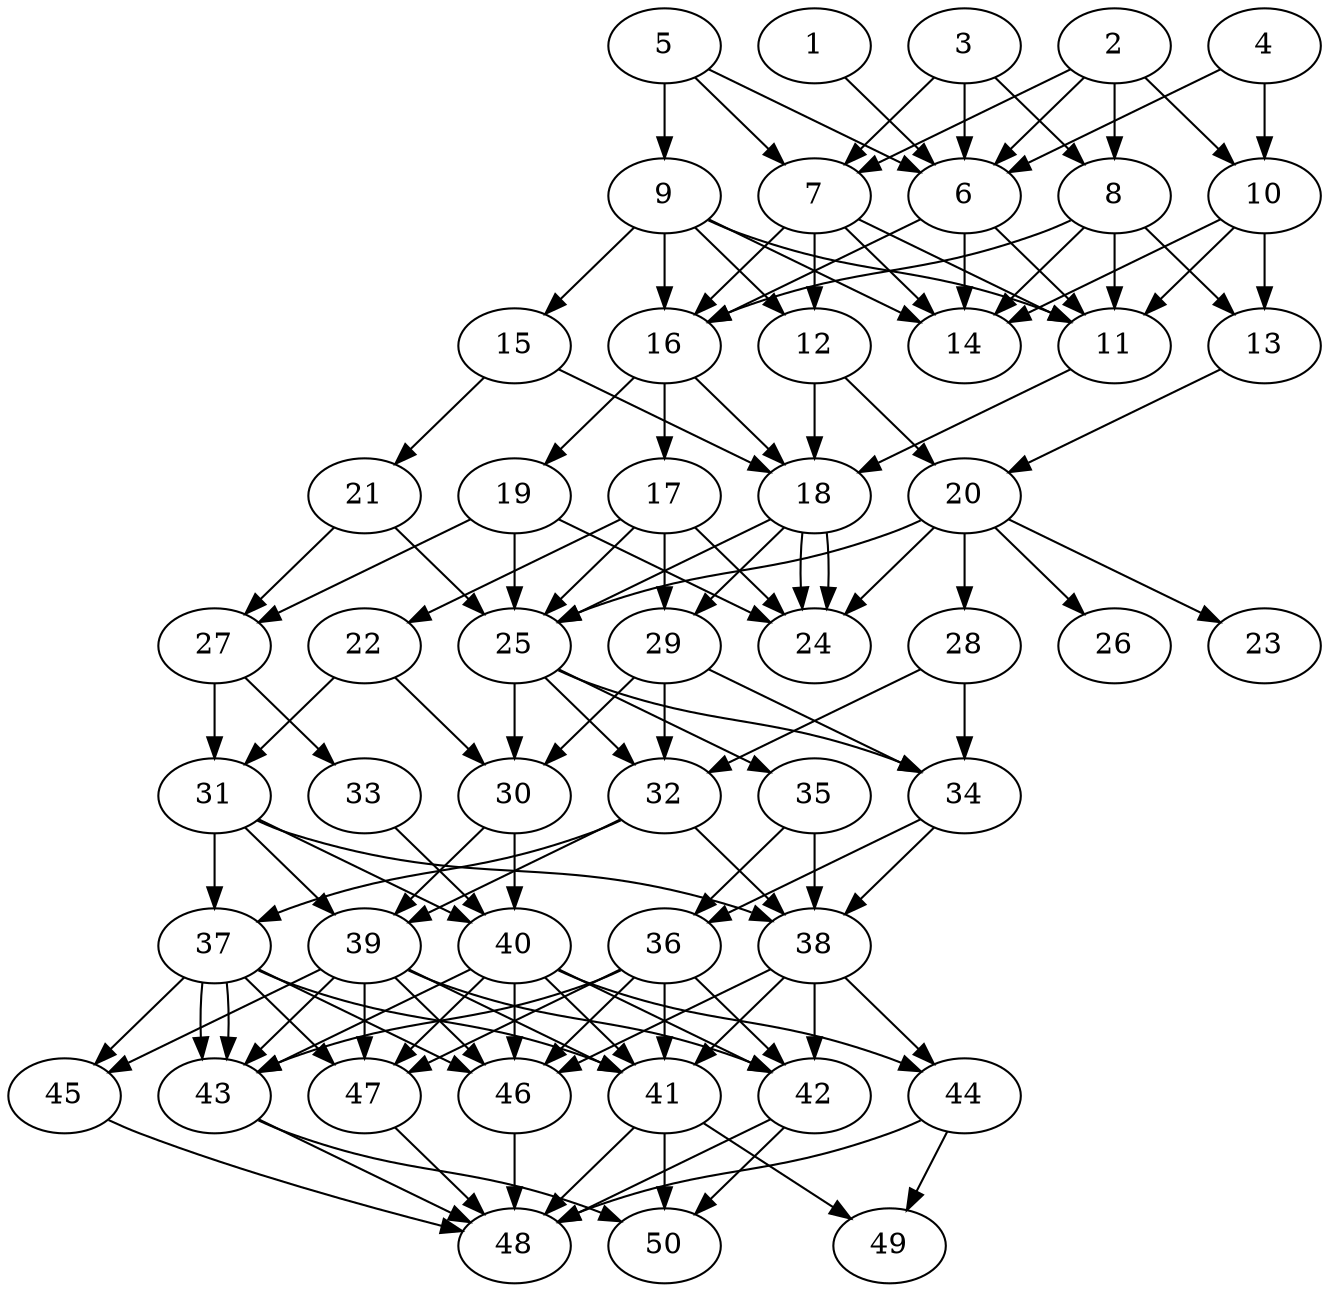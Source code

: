 // DAG automatically generated by daggen at Thu Oct  3 14:07:57 2019
// ./daggen --dot -n 50 --ccr 0.5 --fat 0.5 --regular 0.7 --density 0.9 --mindata 5242880 --maxdata 52428800 
digraph G {
  1 [size="51261440", alpha="0.02", expect_size="25630720"] 
  1 -> 6 [size ="25630720"]
  2 [size="56528896", alpha="0.18", expect_size="28264448"] 
  2 -> 6 [size ="28264448"]
  2 -> 7 [size ="28264448"]
  2 -> 8 [size ="28264448"]
  2 -> 10 [size ="28264448"]
  3 [size="36050944", alpha="0.17", expect_size="18025472"] 
  3 -> 6 [size ="18025472"]
  3 -> 7 [size ="18025472"]
  3 -> 8 [size ="18025472"]
  4 [size="87197696", alpha="0.07", expect_size="43598848"] 
  4 -> 6 [size ="43598848"]
  4 -> 10 [size ="43598848"]
  5 [size="65189888", alpha="0.01", expect_size="32594944"] 
  5 -> 6 [size ="32594944"]
  5 -> 7 [size ="32594944"]
  5 -> 9 [size ="32594944"]
  6 [size="57309184", alpha="0.18", expect_size="28654592"] 
  6 -> 11 [size ="28654592"]
  6 -> 14 [size ="28654592"]
  6 -> 16 [size ="28654592"]
  7 [size="42987520", alpha="0.17", expect_size="21493760"] 
  7 -> 11 [size ="21493760"]
  7 -> 12 [size ="21493760"]
  7 -> 14 [size ="21493760"]
  7 -> 16 [size ="21493760"]
  8 [size="24881152", alpha="0.18", expect_size="12440576"] 
  8 -> 11 [size ="12440576"]
  8 -> 13 [size ="12440576"]
  8 -> 14 [size ="12440576"]
  8 -> 16 [size ="12440576"]
  9 [size="67354624", alpha="0.17", expect_size="33677312"] 
  9 -> 11 [size ="33677312"]
  9 -> 12 [size ="33677312"]
  9 -> 14 [size ="33677312"]
  9 -> 15 [size ="33677312"]
  9 -> 16 [size ="33677312"]
  10 [size="92387328", alpha="0.08", expect_size="46193664"] 
  10 -> 11 [size ="46193664"]
  10 -> 13 [size ="46193664"]
  10 -> 14 [size ="46193664"]
  11 [size="58126336", alpha="0.05", expect_size="29063168"] 
  11 -> 18 [size ="29063168"]
  12 [size="66910208", alpha="0.19", expect_size="33455104"] 
  12 -> 18 [size ="33455104"]
  12 -> 20 [size ="33455104"]
  13 [size="56819712", alpha="0.18", expect_size="28409856"] 
  13 -> 20 [size ="28409856"]
  14 [size="42897408", alpha="0.07", expect_size="21448704"] 
  15 [size="74924032", alpha="0.08", expect_size="37462016"] 
  15 -> 18 [size ="37462016"]
  15 -> 21 [size ="37462016"]
  16 [size="79437824", alpha="0.06", expect_size="39718912"] 
  16 -> 17 [size ="39718912"]
  16 -> 18 [size ="39718912"]
  16 -> 19 [size ="39718912"]
  17 [size="69752832", alpha="0.05", expect_size="34876416"] 
  17 -> 22 [size ="34876416"]
  17 -> 24 [size ="34876416"]
  17 -> 25 [size ="34876416"]
  17 -> 29 [size ="34876416"]
  18 [size="57749504", alpha="0.06", expect_size="28874752"] 
  18 -> 24 [size ="28874752"]
  18 -> 24 [size ="28874752"]
  18 -> 25 [size ="28874752"]
  18 -> 29 [size ="28874752"]
  19 [size="48238592", alpha="0.09", expect_size="24119296"] 
  19 -> 24 [size ="24119296"]
  19 -> 25 [size ="24119296"]
  19 -> 27 [size ="24119296"]
  20 [size="35375104", alpha="0.17", expect_size="17687552"] 
  20 -> 23 [size ="17687552"]
  20 -> 24 [size ="17687552"]
  20 -> 25 [size ="17687552"]
  20 -> 26 [size ="17687552"]
  20 -> 28 [size ="17687552"]
  21 [size="74870784", alpha="0.14", expect_size="37435392"] 
  21 -> 25 [size ="37435392"]
  21 -> 27 [size ="37435392"]
  22 [size="100507648", alpha="0.00", expect_size="50253824"] 
  22 -> 30 [size ="50253824"]
  22 -> 31 [size ="50253824"]
  23 [size="95602688", alpha="0.12", expect_size="47801344"] 
  24 [size="84389888", alpha="0.00", expect_size="42194944"] 
  25 [size="22751232", alpha="0.20", expect_size="11375616"] 
  25 -> 30 [size ="11375616"]
  25 -> 32 [size ="11375616"]
  25 -> 34 [size ="11375616"]
  25 -> 35 [size ="11375616"]
  26 [size="60329984", alpha="0.09", expect_size="30164992"] 
  27 [size="86671360", alpha="0.06", expect_size="43335680"] 
  27 -> 31 [size ="43335680"]
  27 -> 33 [size ="43335680"]
  28 [size="16693248", alpha="0.06", expect_size="8346624"] 
  28 -> 32 [size ="8346624"]
  28 -> 34 [size ="8346624"]
  29 [size="44261376", alpha="0.17", expect_size="22130688"] 
  29 -> 30 [size ="22130688"]
  29 -> 32 [size ="22130688"]
  29 -> 34 [size ="22130688"]
  30 [size="86491136", alpha="0.06", expect_size="43245568"] 
  30 -> 39 [size ="43245568"]
  30 -> 40 [size ="43245568"]
  31 [size="72292352", alpha="0.05", expect_size="36146176"] 
  31 -> 37 [size ="36146176"]
  31 -> 38 [size ="36146176"]
  31 -> 39 [size ="36146176"]
  31 -> 40 [size ="36146176"]
  32 [size="42442752", alpha="0.16", expect_size="21221376"] 
  32 -> 37 [size ="21221376"]
  32 -> 38 [size ="21221376"]
  32 -> 39 [size ="21221376"]
  33 [size="42985472", alpha="0.17", expect_size="21492736"] 
  33 -> 40 [size ="21492736"]
  34 [size="99487744", alpha="0.05", expect_size="49743872"] 
  34 -> 36 [size ="49743872"]
  34 -> 38 [size ="49743872"]
  35 [size="99919872", alpha="0.06", expect_size="49959936"] 
  35 -> 36 [size ="49959936"]
  35 -> 38 [size ="49959936"]
  36 [size="98988032", alpha="0.02", expect_size="49494016"] 
  36 -> 41 [size ="49494016"]
  36 -> 42 [size ="49494016"]
  36 -> 43 [size ="49494016"]
  36 -> 46 [size ="49494016"]
  36 -> 47 [size ="49494016"]
  37 [size="49141760", alpha="0.11", expect_size="24570880"] 
  37 -> 41 [size ="24570880"]
  37 -> 43 [size ="24570880"]
  37 -> 43 [size ="24570880"]
  37 -> 45 [size ="24570880"]
  37 -> 46 [size ="24570880"]
  37 -> 47 [size ="24570880"]
  38 [size="77258752", alpha="0.09", expect_size="38629376"] 
  38 -> 41 [size ="38629376"]
  38 -> 42 [size ="38629376"]
  38 -> 44 [size ="38629376"]
  38 -> 46 [size ="38629376"]
  39 [size="103362560", alpha="0.16", expect_size="51681280"] 
  39 -> 41 [size ="51681280"]
  39 -> 42 [size ="51681280"]
  39 -> 43 [size ="51681280"]
  39 -> 45 [size ="51681280"]
  39 -> 46 [size ="51681280"]
  39 -> 47 [size ="51681280"]
  40 [size="89952256", alpha="0.08", expect_size="44976128"] 
  40 -> 41 [size ="44976128"]
  40 -> 42 [size ="44976128"]
  40 -> 43 [size ="44976128"]
  40 -> 44 [size ="44976128"]
  40 -> 46 [size ="44976128"]
  40 -> 47 [size ="44976128"]
  41 [size="24559616", alpha="0.13", expect_size="12279808"] 
  41 -> 48 [size ="12279808"]
  41 -> 49 [size ="12279808"]
  41 -> 50 [size ="12279808"]
  42 [size="49197056", alpha="0.18", expect_size="24598528"] 
  42 -> 48 [size ="24598528"]
  42 -> 50 [size ="24598528"]
  43 [size="31547392", alpha="0.00", expect_size="15773696"] 
  43 -> 48 [size ="15773696"]
  43 -> 50 [size ="15773696"]
  44 [size="17944576", alpha="0.19", expect_size="8972288"] 
  44 -> 48 [size ="8972288"]
  44 -> 49 [size ="8972288"]
  45 [size="40802304", alpha="0.20", expect_size="20401152"] 
  45 -> 48 [size ="20401152"]
  46 [size="70189056", alpha="0.11", expect_size="35094528"] 
  46 -> 48 [size ="35094528"]
  47 [size="80685056", alpha="0.19", expect_size="40342528"] 
  47 -> 48 [size ="40342528"]
  48 [size="37185536", alpha="0.08", expect_size="18592768"] 
  49 [size="81326080", alpha="0.04", expect_size="40663040"] 
  50 [size="62119936", alpha="0.16", expect_size="31059968"] 
}
